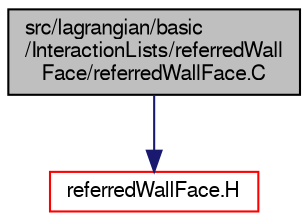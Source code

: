 digraph "src/lagrangian/basic/InteractionLists/referredWallFace/referredWallFace.C"
{
  bgcolor="transparent";
  edge [fontname="FreeSans",fontsize="10",labelfontname="FreeSans",labelfontsize="10"];
  node [fontname="FreeSans",fontsize="10",shape=record];
  Node1 [label="src/lagrangian/basic\l/InteractionLists/referredWall\lFace/referredWallFace.C",height=0.2,width=0.4,color="black", fillcolor="grey75", style="filled" fontcolor="black"];
  Node1 -> Node2 [color="midnightblue",fontsize="10",style="solid",fontname="FreeSans"];
  Node2 [label="referredWallFace.H",height=0.2,width=0.4,color="red",URL="$a05899.html"];
}

